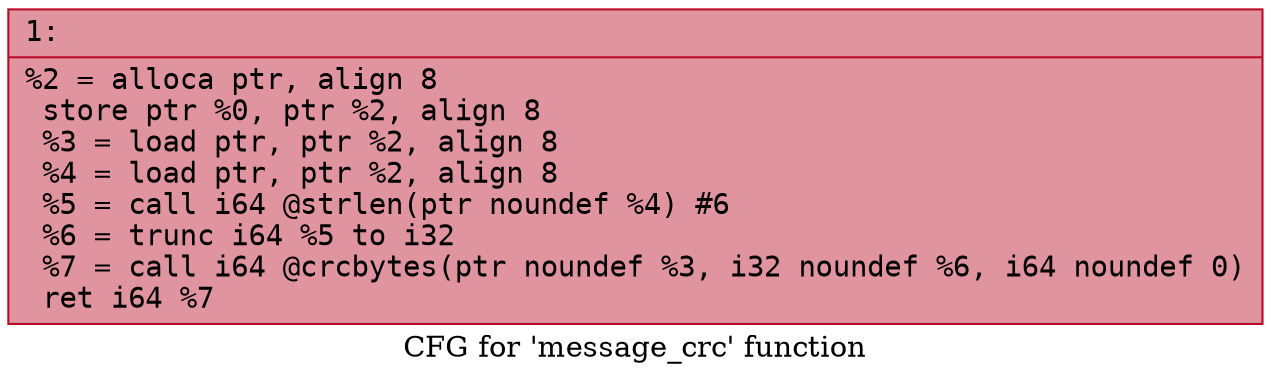 digraph "CFG for 'message_crc' function" {
	label="CFG for 'message_crc' function";

	Node0x60000274afd0 [shape=record,color="#b70d28ff", style=filled, fillcolor="#b70d2870" fontname="Courier",label="{1:\l|  %2 = alloca ptr, align 8\l  store ptr %0, ptr %2, align 8\l  %3 = load ptr, ptr %2, align 8\l  %4 = load ptr, ptr %2, align 8\l  %5 = call i64 @strlen(ptr noundef %4) #6\l  %6 = trunc i64 %5 to i32\l  %7 = call i64 @crcbytes(ptr noundef %3, i32 noundef %6, i64 noundef 0)\l  ret i64 %7\l}"];
}
